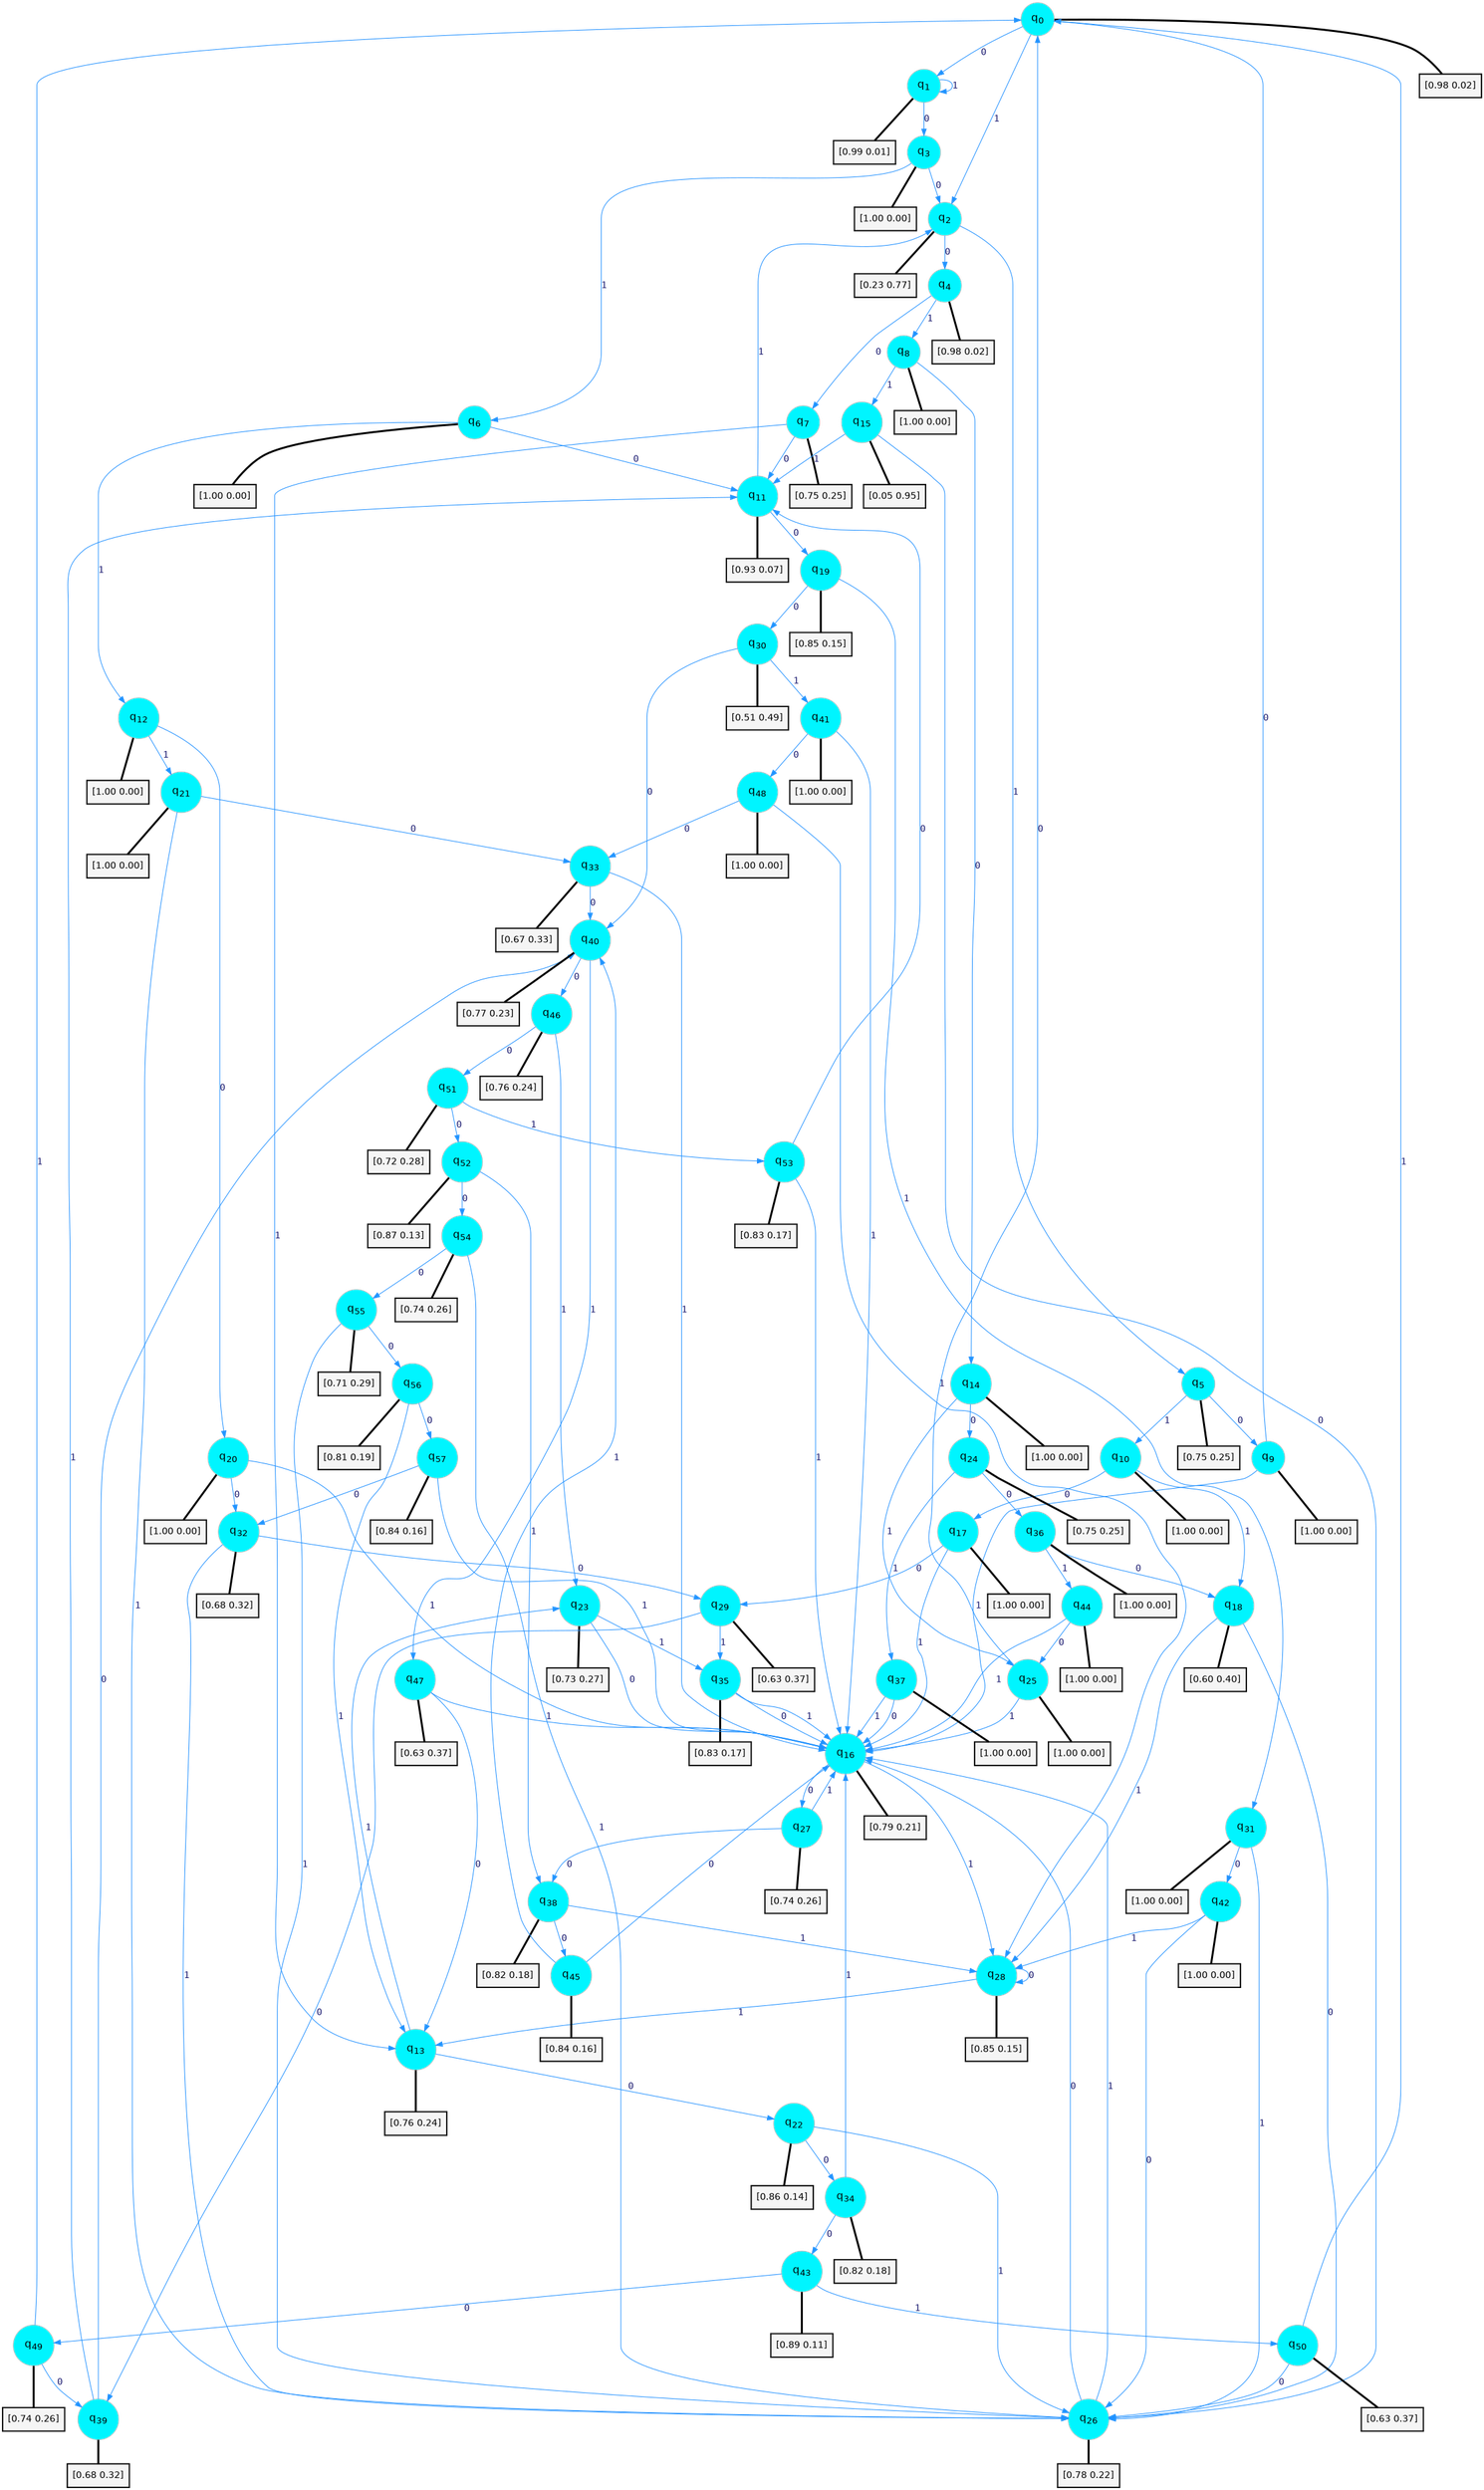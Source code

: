 digraph G {
graph [
bgcolor=transparent, dpi=300, rankdir=TD, size="40,25"];
node [
color=gray, fillcolor=turquoise1, fontcolor=black, fontname=Helvetica, fontsize=16, fontweight=bold, shape=circle, style=filled];
edge [
arrowsize=1, color=dodgerblue1, fontcolor=midnightblue, fontname=courier, fontweight=bold, penwidth=1, style=solid, weight=20];
0[label=<q<SUB>0</SUB>>];
1[label=<q<SUB>1</SUB>>];
2[label=<q<SUB>2</SUB>>];
3[label=<q<SUB>3</SUB>>];
4[label=<q<SUB>4</SUB>>];
5[label=<q<SUB>5</SUB>>];
6[label=<q<SUB>6</SUB>>];
7[label=<q<SUB>7</SUB>>];
8[label=<q<SUB>8</SUB>>];
9[label=<q<SUB>9</SUB>>];
10[label=<q<SUB>10</SUB>>];
11[label=<q<SUB>11</SUB>>];
12[label=<q<SUB>12</SUB>>];
13[label=<q<SUB>13</SUB>>];
14[label=<q<SUB>14</SUB>>];
15[label=<q<SUB>15</SUB>>];
16[label=<q<SUB>16</SUB>>];
17[label=<q<SUB>17</SUB>>];
18[label=<q<SUB>18</SUB>>];
19[label=<q<SUB>19</SUB>>];
20[label=<q<SUB>20</SUB>>];
21[label=<q<SUB>21</SUB>>];
22[label=<q<SUB>22</SUB>>];
23[label=<q<SUB>23</SUB>>];
24[label=<q<SUB>24</SUB>>];
25[label=<q<SUB>25</SUB>>];
26[label=<q<SUB>26</SUB>>];
27[label=<q<SUB>27</SUB>>];
28[label=<q<SUB>28</SUB>>];
29[label=<q<SUB>29</SUB>>];
30[label=<q<SUB>30</SUB>>];
31[label=<q<SUB>31</SUB>>];
32[label=<q<SUB>32</SUB>>];
33[label=<q<SUB>33</SUB>>];
34[label=<q<SUB>34</SUB>>];
35[label=<q<SUB>35</SUB>>];
36[label=<q<SUB>36</SUB>>];
37[label=<q<SUB>37</SUB>>];
38[label=<q<SUB>38</SUB>>];
39[label=<q<SUB>39</SUB>>];
40[label=<q<SUB>40</SUB>>];
41[label=<q<SUB>41</SUB>>];
42[label=<q<SUB>42</SUB>>];
43[label=<q<SUB>43</SUB>>];
44[label=<q<SUB>44</SUB>>];
45[label=<q<SUB>45</SUB>>];
46[label=<q<SUB>46</SUB>>];
47[label=<q<SUB>47</SUB>>];
48[label=<q<SUB>48</SUB>>];
49[label=<q<SUB>49</SUB>>];
50[label=<q<SUB>50</SUB>>];
51[label=<q<SUB>51</SUB>>];
52[label=<q<SUB>52</SUB>>];
53[label=<q<SUB>53</SUB>>];
54[label=<q<SUB>54</SUB>>];
55[label=<q<SUB>55</SUB>>];
56[label=<q<SUB>56</SUB>>];
57[label=<q<SUB>57</SUB>>];
58[label="[0.98 0.02]", shape=box,fontcolor=black, fontname=Helvetica, fontsize=14, penwidth=2, fillcolor=whitesmoke,color=black];
59[label="[0.99 0.01]", shape=box,fontcolor=black, fontname=Helvetica, fontsize=14, penwidth=2, fillcolor=whitesmoke,color=black];
60[label="[0.23 0.77]", shape=box,fontcolor=black, fontname=Helvetica, fontsize=14, penwidth=2, fillcolor=whitesmoke,color=black];
61[label="[1.00 0.00]", shape=box,fontcolor=black, fontname=Helvetica, fontsize=14, penwidth=2, fillcolor=whitesmoke,color=black];
62[label="[0.98 0.02]", shape=box,fontcolor=black, fontname=Helvetica, fontsize=14, penwidth=2, fillcolor=whitesmoke,color=black];
63[label="[0.75 0.25]", shape=box,fontcolor=black, fontname=Helvetica, fontsize=14, penwidth=2, fillcolor=whitesmoke,color=black];
64[label="[1.00 0.00]", shape=box,fontcolor=black, fontname=Helvetica, fontsize=14, penwidth=2, fillcolor=whitesmoke,color=black];
65[label="[0.75 0.25]", shape=box,fontcolor=black, fontname=Helvetica, fontsize=14, penwidth=2, fillcolor=whitesmoke,color=black];
66[label="[1.00 0.00]", shape=box,fontcolor=black, fontname=Helvetica, fontsize=14, penwidth=2, fillcolor=whitesmoke,color=black];
67[label="[1.00 0.00]", shape=box,fontcolor=black, fontname=Helvetica, fontsize=14, penwidth=2, fillcolor=whitesmoke,color=black];
68[label="[1.00 0.00]", shape=box,fontcolor=black, fontname=Helvetica, fontsize=14, penwidth=2, fillcolor=whitesmoke,color=black];
69[label="[0.93 0.07]", shape=box,fontcolor=black, fontname=Helvetica, fontsize=14, penwidth=2, fillcolor=whitesmoke,color=black];
70[label="[1.00 0.00]", shape=box,fontcolor=black, fontname=Helvetica, fontsize=14, penwidth=2, fillcolor=whitesmoke,color=black];
71[label="[0.76 0.24]", shape=box,fontcolor=black, fontname=Helvetica, fontsize=14, penwidth=2, fillcolor=whitesmoke,color=black];
72[label="[1.00 0.00]", shape=box,fontcolor=black, fontname=Helvetica, fontsize=14, penwidth=2, fillcolor=whitesmoke,color=black];
73[label="[0.05 0.95]", shape=box,fontcolor=black, fontname=Helvetica, fontsize=14, penwidth=2, fillcolor=whitesmoke,color=black];
74[label="[0.79 0.21]", shape=box,fontcolor=black, fontname=Helvetica, fontsize=14, penwidth=2, fillcolor=whitesmoke,color=black];
75[label="[1.00 0.00]", shape=box,fontcolor=black, fontname=Helvetica, fontsize=14, penwidth=2, fillcolor=whitesmoke,color=black];
76[label="[0.60 0.40]", shape=box,fontcolor=black, fontname=Helvetica, fontsize=14, penwidth=2, fillcolor=whitesmoke,color=black];
77[label="[0.85 0.15]", shape=box,fontcolor=black, fontname=Helvetica, fontsize=14, penwidth=2, fillcolor=whitesmoke,color=black];
78[label="[1.00 0.00]", shape=box,fontcolor=black, fontname=Helvetica, fontsize=14, penwidth=2, fillcolor=whitesmoke,color=black];
79[label="[1.00 0.00]", shape=box,fontcolor=black, fontname=Helvetica, fontsize=14, penwidth=2, fillcolor=whitesmoke,color=black];
80[label="[0.86 0.14]", shape=box,fontcolor=black, fontname=Helvetica, fontsize=14, penwidth=2, fillcolor=whitesmoke,color=black];
81[label="[0.73 0.27]", shape=box,fontcolor=black, fontname=Helvetica, fontsize=14, penwidth=2, fillcolor=whitesmoke,color=black];
82[label="[0.75 0.25]", shape=box,fontcolor=black, fontname=Helvetica, fontsize=14, penwidth=2, fillcolor=whitesmoke,color=black];
83[label="[1.00 0.00]", shape=box,fontcolor=black, fontname=Helvetica, fontsize=14, penwidth=2, fillcolor=whitesmoke,color=black];
84[label="[0.78 0.22]", shape=box,fontcolor=black, fontname=Helvetica, fontsize=14, penwidth=2, fillcolor=whitesmoke,color=black];
85[label="[0.74 0.26]", shape=box,fontcolor=black, fontname=Helvetica, fontsize=14, penwidth=2, fillcolor=whitesmoke,color=black];
86[label="[0.85 0.15]", shape=box,fontcolor=black, fontname=Helvetica, fontsize=14, penwidth=2, fillcolor=whitesmoke,color=black];
87[label="[0.63 0.37]", shape=box,fontcolor=black, fontname=Helvetica, fontsize=14, penwidth=2, fillcolor=whitesmoke,color=black];
88[label="[0.51 0.49]", shape=box,fontcolor=black, fontname=Helvetica, fontsize=14, penwidth=2, fillcolor=whitesmoke,color=black];
89[label="[1.00 0.00]", shape=box,fontcolor=black, fontname=Helvetica, fontsize=14, penwidth=2, fillcolor=whitesmoke,color=black];
90[label="[0.68 0.32]", shape=box,fontcolor=black, fontname=Helvetica, fontsize=14, penwidth=2, fillcolor=whitesmoke,color=black];
91[label="[0.67 0.33]", shape=box,fontcolor=black, fontname=Helvetica, fontsize=14, penwidth=2, fillcolor=whitesmoke,color=black];
92[label="[0.82 0.18]", shape=box,fontcolor=black, fontname=Helvetica, fontsize=14, penwidth=2, fillcolor=whitesmoke,color=black];
93[label="[0.83 0.17]", shape=box,fontcolor=black, fontname=Helvetica, fontsize=14, penwidth=2, fillcolor=whitesmoke,color=black];
94[label="[1.00 0.00]", shape=box,fontcolor=black, fontname=Helvetica, fontsize=14, penwidth=2, fillcolor=whitesmoke,color=black];
95[label="[1.00 0.00]", shape=box,fontcolor=black, fontname=Helvetica, fontsize=14, penwidth=2, fillcolor=whitesmoke,color=black];
96[label="[0.82 0.18]", shape=box,fontcolor=black, fontname=Helvetica, fontsize=14, penwidth=2, fillcolor=whitesmoke,color=black];
97[label="[0.68 0.32]", shape=box,fontcolor=black, fontname=Helvetica, fontsize=14, penwidth=2, fillcolor=whitesmoke,color=black];
98[label="[0.77 0.23]", shape=box,fontcolor=black, fontname=Helvetica, fontsize=14, penwidth=2, fillcolor=whitesmoke,color=black];
99[label="[1.00 0.00]", shape=box,fontcolor=black, fontname=Helvetica, fontsize=14, penwidth=2, fillcolor=whitesmoke,color=black];
100[label="[1.00 0.00]", shape=box,fontcolor=black, fontname=Helvetica, fontsize=14, penwidth=2, fillcolor=whitesmoke,color=black];
101[label="[0.89 0.11]", shape=box,fontcolor=black, fontname=Helvetica, fontsize=14, penwidth=2, fillcolor=whitesmoke,color=black];
102[label="[1.00 0.00]", shape=box,fontcolor=black, fontname=Helvetica, fontsize=14, penwidth=2, fillcolor=whitesmoke,color=black];
103[label="[0.84 0.16]", shape=box,fontcolor=black, fontname=Helvetica, fontsize=14, penwidth=2, fillcolor=whitesmoke,color=black];
104[label="[0.76 0.24]", shape=box,fontcolor=black, fontname=Helvetica, fontsize=14, penwidth=2, fillcolor=whitesmoke,color=black];
105[label="[0.63 0.37]", shape=box,fontcolor=black, fontname=Helvetica, fontsize=14, penwidth=2, fillcolor=whitesmoke,color=black];
106[label="[1.00 0.00]", shape=box,fontcolor=black, fontname=Helvetica, fontsize=14, penwidth=2, fillcolor=whitesmoke,color=black];
107[label="[0.74 0.26]", shape=box,fontcolor=black, fontname=Helvetica, fontsize=14, penwidth=2, fillcolor=whitesmoke,color=black];
108[label="[0.63 0.37]", shape=box,fontcolor=black, fontname=Helvetica, fontsize=14, penwidth=2, fillcolor=whitesmoke,color=black];
109[label="[0.72 0.28]", shape=box,fontcolor=black, fontname=Helvetica, fontsize=14, penwidth=2, fillcolor=whitesmoke,color=black];
110[label="[0.87 0.13]", shape=box,fontcolor=black, fontname=Helvetica, fontsize=14, penwidth=2, fillcolor=whitesmoke,color=black];
111[label="[0.83 0.17]", shape=box,fontcolor=black, fontname=Helvetica, fontsize=14, penwidth=2, fillcolor=whitesmoke,color=black];
112[label="[0.74 0.26]", shape=box,fontcolor=black, fontname=Helvetica, fontsize=14, penwidth=2, fillcolor=whitesmoke,color=black];
113[label="[0.71 0.29]", shape=box,fontcolor=black, fontname=Helvetica, fontsize=14, penwidth=2, fillcolor=whitesmoke,color=black];
114[label="[0.81 0.19]", shape=box,fontcolor=black, fontname=Helvetica, fontsize=14, penwidth=2, fillcolor=whitesmoke,color=black];
115[label="[0.84 0.16]", shape=box,fontcolor=black, fontname=Helvetica, fontsize=14, penwidth=2, fillcolor=whitesmoke,color=black];
0->1 [label=0];
0->2 [label=1];
0->58 [arrowhead=none, penwidth=3,color=black];
1->3 [label=0];
1->1 [label=1];
1->59 [arrowhead=none, penwidth=3,color=black];
2->4 [label=0];
2->5 [label=1];
2->60 [arrowhead=none, penwidth=3,color=black];
3->2 [label=0];
3->6 [label=1];
3->61 [arrowhead=none, penwidth=3,color=black];
4->7 [label=0];
4->8 [label=1];
4->62 [arrowhead=none, penwidth=3,color=black];
5->9 [label=0];
5->10 [label=1];
5->63 [arrowhead=none, penwidth=3,color=black];
6->11 [label=0];
6->12 [label=1];
6->64 [arrowhead=none, penwidth=3,color=black];
7->11 [label=0];
7->13 [label=1];
7->65 [arrowhead=none, penwidth=3,color=black];
8->14 [label=0];
8->15 [label=1];
8->66 [arrowhead=none, penwidth=3,color=black];
9->0 [label=0];
9->16 [label=1];
9->67 [arrowhead=none, penwidth=3,color=black];
10->17 [label=0];
10->18 [label=1];
10->68 [arrowhead=none, penwidth=3,color=black];
11->19 [label=0];
11->2 [label=1];
11->69 [arrowhead=none, penwidth=3,color=black];
12->20 [label=0];
12->21 [label=1];
12->70 [arrowhead=none, penwidth=3,color=black];
13->22 [label=0];
13->23 [label=1];
13->71 [arrowhead=none, penwidth=3,color=black];
14->24 [label=0];
14->25 [label=1];
14->72 [arrowhead=none, penwidth=3,color=black];
15->26 [label=0];
15->11 [label=1];
15->73 [arrowhead=none, penwidth=3,color=black];
16->27 [label=0];
16->28 [label=1];
16->74 [arrowhead=none, penwidth=3,color=black];
17->29 [label=0];
17->16 [label=1];
17->75 [arrowhead=none, penwidth=3,color=black];
18->26 [label=0];
18->28 [label=1];
18->76 [arrowhead=none, penwidth=3,color=black];
19->30 [label=0];
19->31 [label=1];
19->77 [arrowhead=none, penwidth=3,color=black];
20->32 [label=0];
20->16 [label=1];
20->78 [arrowhead=none, penwidth=3,color=black];
21->33 [label=0];
21->26 [label=1];
21->79 [arrowhead=none, penwidth=3,color=black];
22->34 [label=0];
22->26 [label=1];
22->80 [arrowhead=none, penwidth=3,color=black];
23->16 [label=0];
23->35 [label=1];
23->81 [arrowhead=none, penwidth=3,color=black];
24->36 [label=0];
24->37 [label=1];
24->82 [arrowhead=none, penwidth=3,color=black];
25->0 [label=0];
25->16 [label=1];
25->83 [arrowhead=none, penwidth=3,color=black];
26->16 [label=0];
26->16 [label=1];
26->84 [arrowhead=none, penwidth=3,color=black];
27->38 [label=0];
27->16 [label=1];
27->85 [arrowhead=none, penwidth=3,color=black];
28->28 [label=0];
28->13 [label=1];
28->86 [arrowhead=none, penwidth=3,color=black];
29->39 [label=0];
29->35 [label=1];
29->87 [arrowhead=none, penwidth=3,color=black];
30->40 [label=0];
30->41 [label=1];
30->88 [arrowhead=none, penwidth=3,color=black];
31->42 [label=0];
31->26 [label=1];
31->89 [arrowhead=none, penwidth=3,color=black];
32->29 [label=0];
32->26 [label=1];
32->90 [arrowhead=none, penwidth=3,color=black];
33->40 [label=0];
33->16 [label=1];
33->91 [arrowhead=none, penwidth=3,color=black];
34->43 [label=0];
34->16 [label=1];
34->92 [arrowhead=none, penwidth=3,color=black];
35->16 [label=0];
35->16 [label=1];
35->93 [arrowhead=none, penwidth=3,color=black];
36->18 [label=0];
36->44 [label=1];
36->94 [arrowhead=none, penwidth=3,color=black];
37->16 [label=0];
37->16 [label=1];
37->95 [arrowhead=none, penwidth=3,color=black];
38->45 [label=0];
38->28 [label=1];
38->96 [arrowhead=none, penwidth=3,color=black];
39->40 [label=0];
39->11 [label=1];
39->97 [arrowhead=none, penwidth=3,color=black];
40->46 [label=0];
40->47 [label=1];
40->98 [arrowhead=none, penwidth=3,color=black];
41->48 [label=0];
41->16 [label=1];
41->99 [arrowhead=none, penwidth=3,color=black];
42->26 [label=0];
42->28 [label=1];
42->100 [arrowhead=none, penwidth=3,color=black];
43->49 [label=0];
43->50 [label=1];
43->101 [arrowhead=none, penwidth=3,color=black];
44->25 [label=0];
44->16 [label=1];
44->102 [arrowhead=none, penwidth=3,color=black];
45->16 [label=0];
45->40 [label=1];
45->103 [arrowhead=none, penwidth=3,color=black];
46->51 [label=0];
46->23 [label=1];
46->104 [arrowhead=none, penwidth=3,color=black];
47->13 [label=0];
47->16 [label=1];
47->105 [arrowhead=none, penwidth=3,color=black];
48->33 [label=0];
48->28 [label=1];
48->106 [arrowhead=none, penwidth=3,color=black];
49->39 [label=0];
49->0 [label=1];
49->107 [arrowhead=none, penwidth=3,color=black];
50->26 [label=0];
50->0 [label=1];
50->108 [arrowhead=none, penwidth=3,color=black];
51->52 [label=0];
51->53 [label=1];
51->109 [arrowhead=none, penwidth=3,color=black];
52->54 [label=0];
52->38 [label=1];
52->110 [arrowhead=none, penwidth=3,color=black];
53->11 [label=0];
53->16 [label=1];
53->111 [arrowhead=none, penwidth=3,color=black];
54->55 [label=0];
54->26 [label=1];
54->112 [arrowhead=none, penwidth=3,color=black];
55->56 [label=0];
55->26 [label=1];
55->113 [arrowhead=none, penwidth=3,color=black];
56->57 [label=0];
56->13 [label=1];
56->114 [arrowhead=none, penwidth=3,color=black];
57->32 [label=0];
57->16 [label=1];
57->115 [arrowhead=none, penwidth=3,color=black];
}

